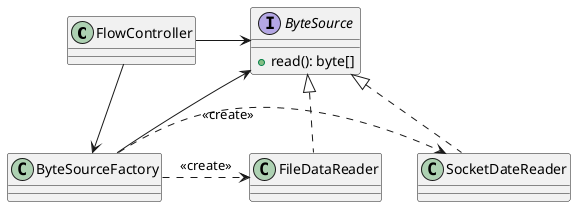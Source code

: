 @startuml

'skinparam linetype polyline
'skinparam linetype ortho

class FlowController {}

class ByteSourceFactory {}

interface ByteSource {
  + read(): byte[]
}

class FileDataReader implements ByteSource {}

class SocketDateReader implements ByteSource {}

FlowController -> ByteSource
FlowController --> ByteSourceFactory
ByteSourceFactory -up-> ByteSource
ByteSourceFactory .> FileDataReader: <<create>>
ByteSourceFactory .> SocketDateReader: <<create>>

@enduml
